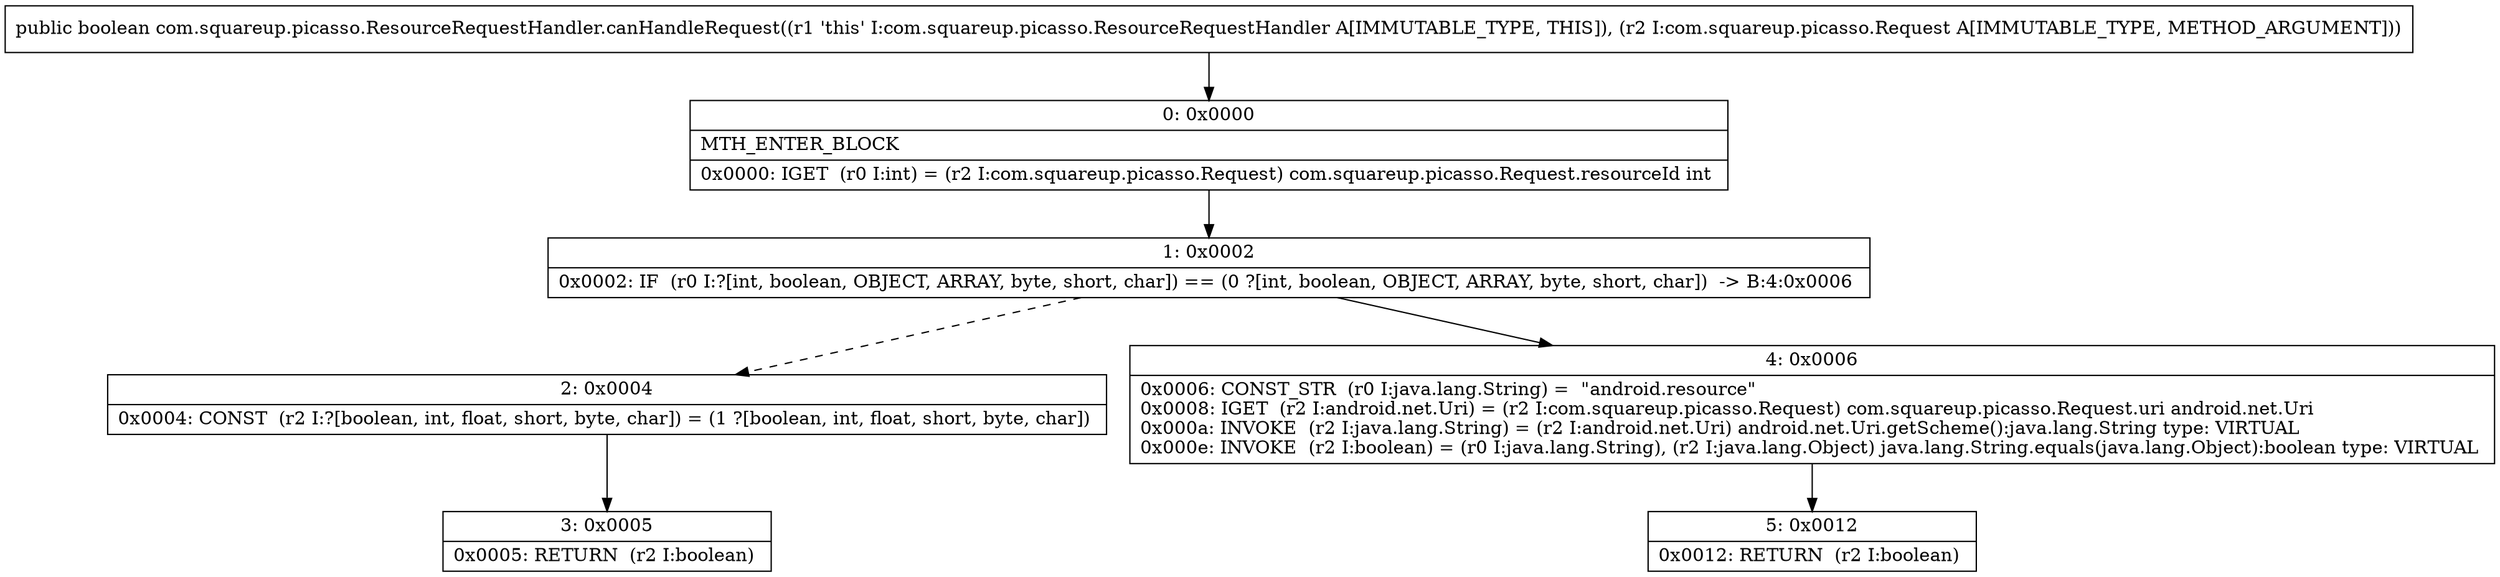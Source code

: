 digraph "CFG forcom.squareup.picasso.ResourceRequestHandler.canHandleRequest(Lcom\/squareup\/picasso\/Request;)Z" {
Node_0 [shape=record,label="{0\:\ 0x0000|MTH_ENTER_BLOCK\l|0x0000: IGET  (r0 I:int) = (r2 I:com.squareup.picasso.Request) com.squareup.picasso.Request.resourceId int \l}"];
Node_1 [shape=record,label="{1\:\ 0x0002|0x0002: IF  (r0 I:?[int, boolean, OBJECT, ARRAY, byte, short, char]) == (0 ?[int, boolean, OBJECT, ARRAY, byte, short, char])  \-\> B:4:0x0006 \l}"];
Node_2 [shape=record,label="{2\:\ 0x0004|0x0004: CONST  (r2 I:?[boolean, int, float, short, byte, char]) = (1 ?[boolean, int, float, short, byte, char]) \l}"];
Node_3 [shape=record,label="{3\:\ 0x0005|0x0005: RETURN  (r2 I:boolean) \l}"];
Node_4 [shape=record,label="{4\:\ 0x0006|0x0006: CONST_STR  (r0 I:java.lang.String) =  \"android.resource\" \l0x0008: IGET  (r2 I:android.net.Uri) = (r2 I:com.squareup.picasso.Request) com.squareup.picasso.Request.uri android.net.Uri \l0x000a: INVOKE  (r2 I:java.lang.String) = (r2 I:android.net.Uri) android.net.Uri.getScheme():java.lang.String type: VIRTUAL \l0x000e: INVOKE  (r2 I:boolean) = (r0 I:java.lang.String), (r2 I:java.lang.Object) java.lang.String.equals(java.lang.Object):boolean type: VIRTUAL \l}"];
Node_5 [shape=record,label="{5\:\ 0x0012|0x0012: RETURN  (r2 I:boolean) \l}"];
MethodNode[shape=record,label="{public boolean com.squareup.picasso.ResourceRequestHandler.canHandleRequest((r1 'this' I:com.squareup.picasso.ResourceRequestHandler A[IMMUTABLE_TYPE, THIS]), (r2 I:com.squareup.picasso.Request A[IMMUTABLE_TYPE, METHOD_ARGUMENT])) }"];
MethodNode -> Node_0;
Node_0 -> Node_1;
Node_1 -> Node_2[style=dashed];
Node_1 -> Node_4;
Node_2 -> Node_3;
Node_4 -> Node_5;
}

